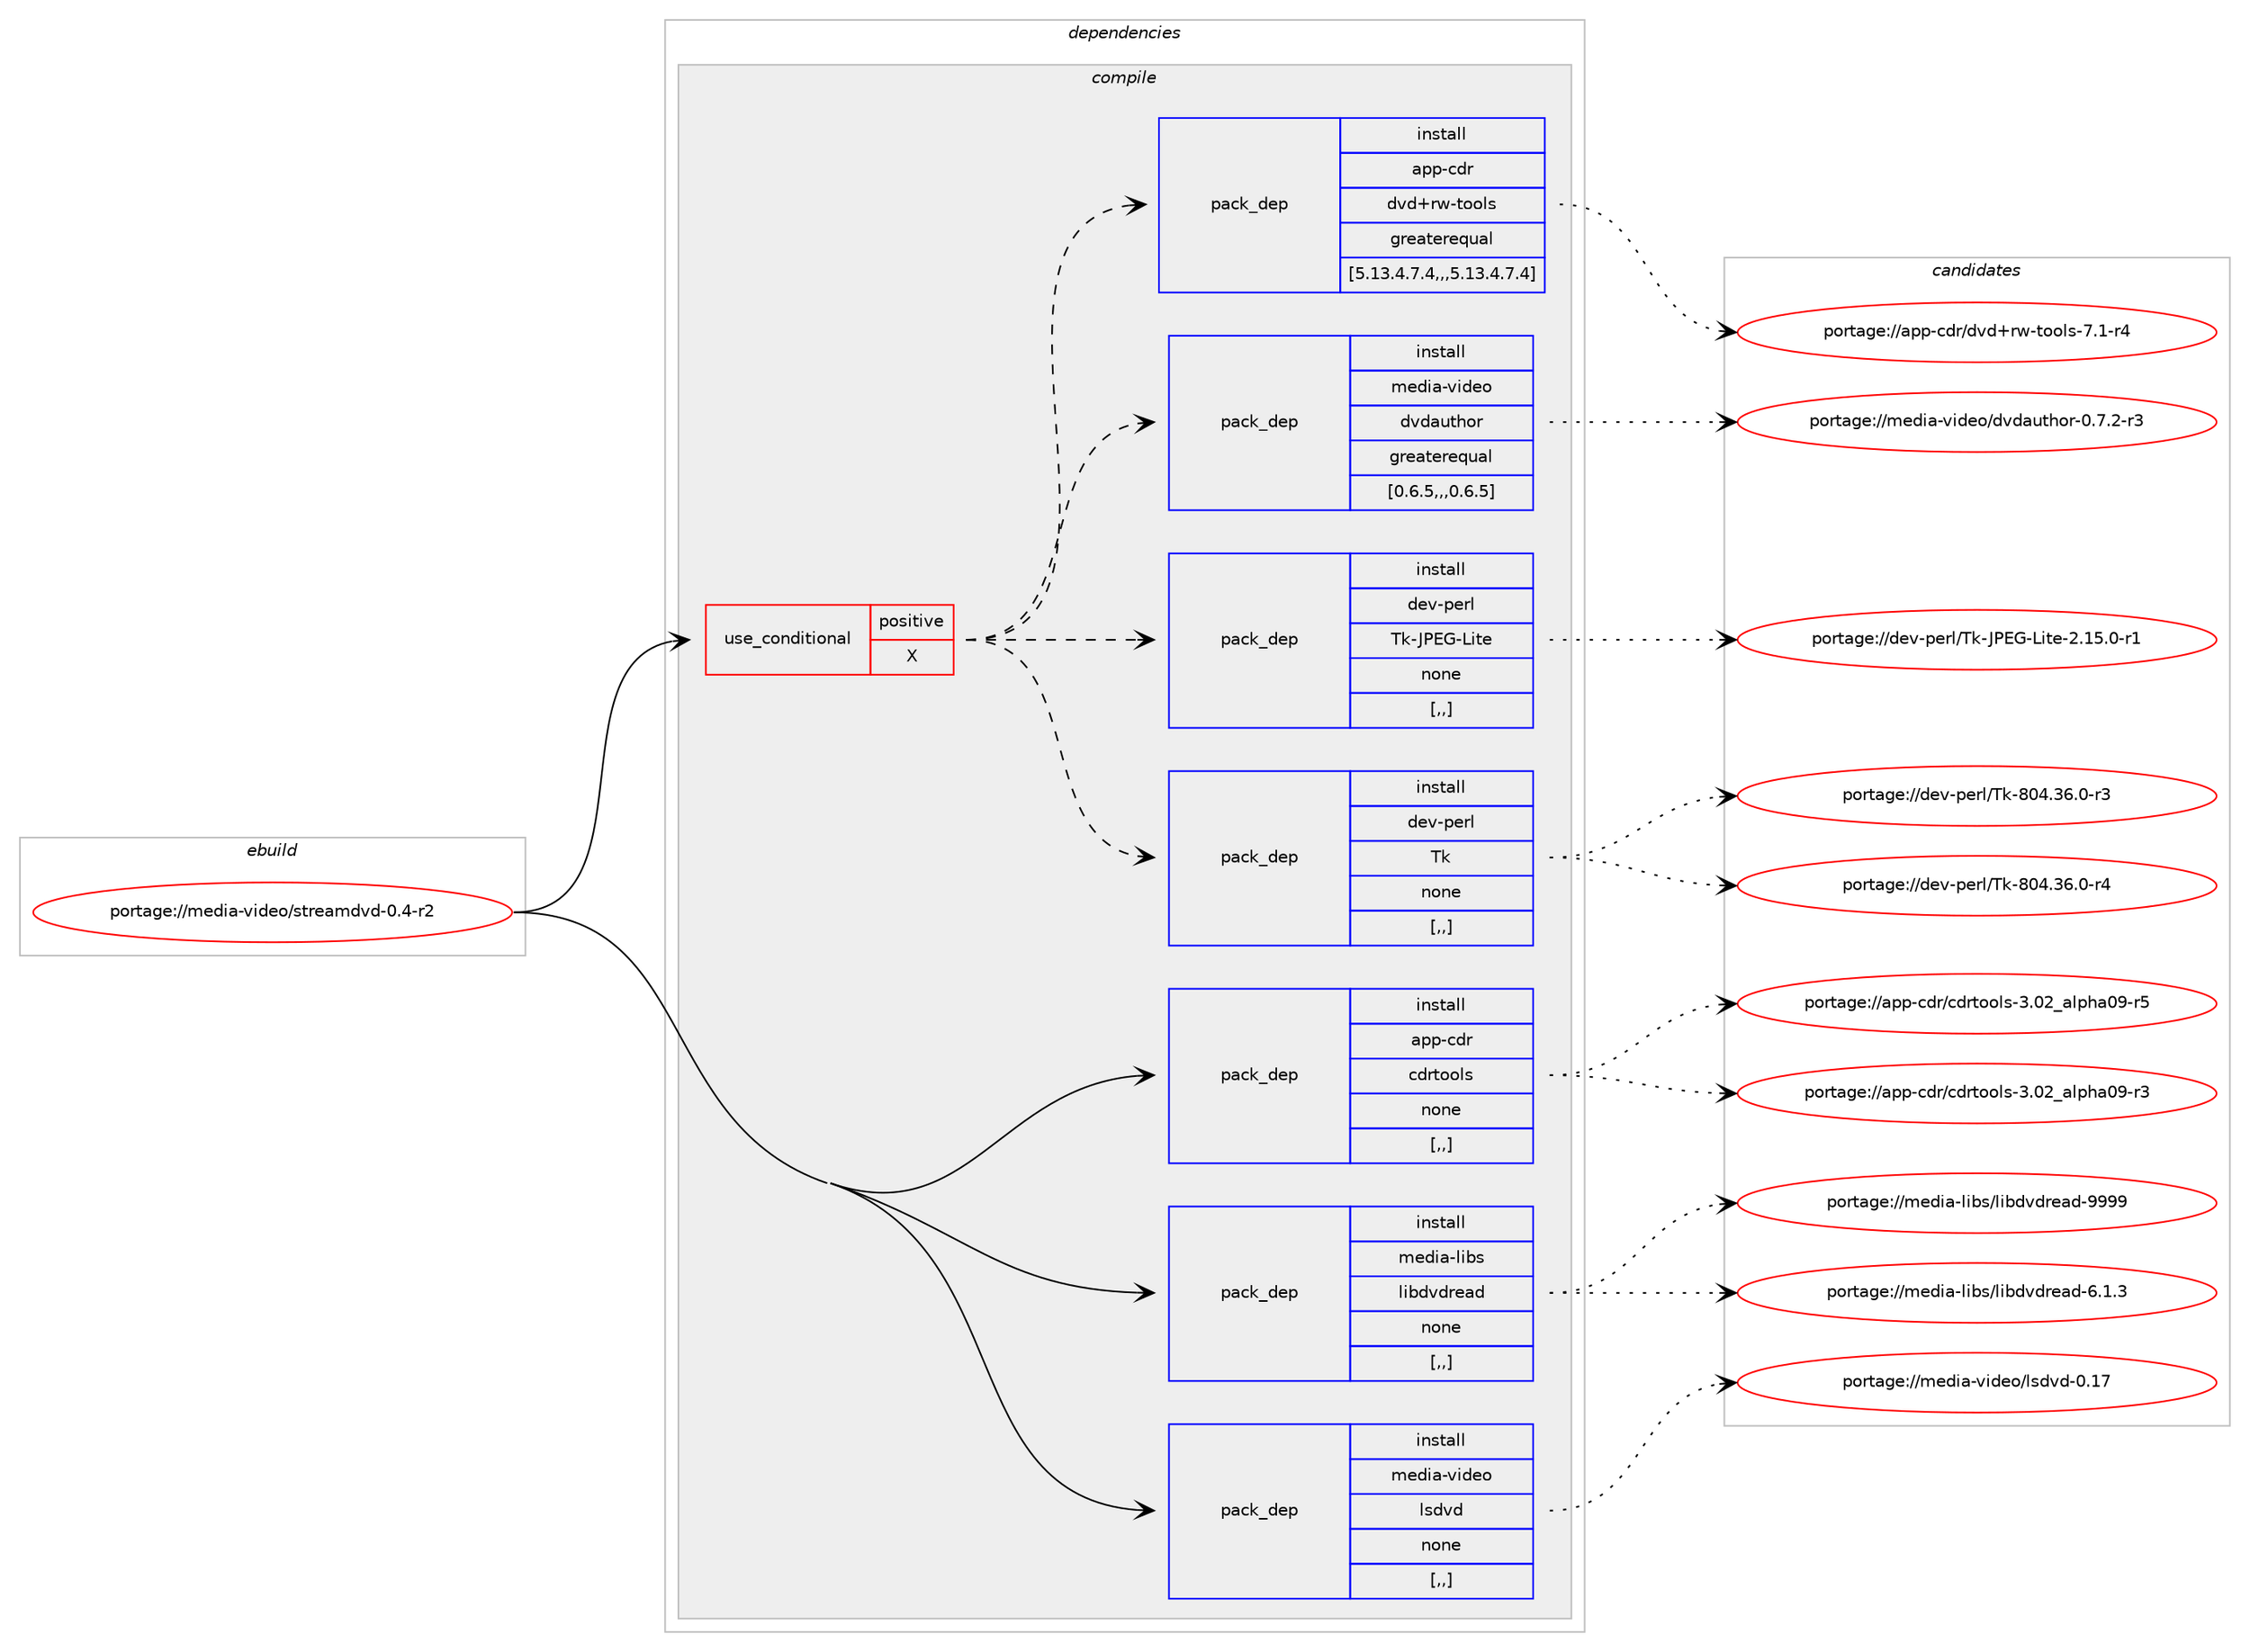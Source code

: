 digraph prolog {

# *************
# Graph options
# *************

newrank=true;
concentrate=true;
compound=true;
graph [rankdir=LR,fontname=Helvetica,fontsize=10,ranksep=1.5];#, ranksep=2.5, nodesep=0.2];
edge  [arrowhead=vee];
node  [fontname=Helvetica,fontsize=10];

# **********
# The ebuild
# **********

subgraph cluster_leftcol {
color=gray;
label=<<i>ebuild</i>>;
id [label="portage://media-video/streamdvd-0.4-r2", color=red, width=4, href="../media-video/streamdvd-0.4-r2.svg"];
}

# ****************
# The dependencies
# ****************

subgraph cluster_midcol {
color=gray;
label=<<i>dependencies</i>>;
subgraph cluster_compile {
fillcolor="#eeeeee";
style=filled;
label=<<i>compile</i>>;
subgraph cond85611 {
dependency333593 [label=<<TABLE BORDER="0" CELLBORDER="1" CELLSPACING="0" CELLPADDING="4"><TR><TD ROWSPAN="3" CELLPADDING="10">use_conditional</TD></TR><TR><TD>positive</TD></TR><TR><TD>X</TD></TR></TABLE>>, shape=none, color=red];
subgraph pack245439 {
dependency333594 [label=<<TABLE BORDER="0" CELLBORDER="1" CELLSPACING="0" CELLPADDING="4" WIDTH="220"><TR><TD ROWSPAN="6" CELLPADDING="30">pack_dep</TD></TR><TR><TD WIDTH="110">install</TD></TR><TR><TD>dev-perl</TD></TR><TR><TD>Tk</TD></TR><TR><TD>none</TD></TR><TR><TD>[,,]</TD></TR></TABLE>>, shape=none, color=blue];
}
dependency333593:e -> dependency333594:w [weight=20,style="dashed",arrowhead="vee"];
subgraph pack245440 {
dependency333595 [label=<<TABLE BORDER="0" CELLBORDER="1" CELLSPACING="0" CELLPADDING="4" WIDTH="220"><TR><TD ROWSPAN="6" CELLPADDING="30">pack_dep</TD></TR><TR><TD WIDTH="110">install</TD></TR><TR><TD>dev-perl</TD></TR><TR><TD>Tk-JPEG-Lite</TD></TR><TR><TD>none</TD></TR><TR><TD>[,,]</TD></TR></TABLE>>, shape=none, color=blue];
}
dependency333593:e -> dependency333595:w [weight=20,style="dashed",arrowhead="vee"];
subgraph pack245441 {
dependency333596 [label=<<TABLE BORDER="0" CELLBORDER="1" CELLSPACING="0" CELLPADDING="4" WIDTH="220"><TR><TD ROWSPAN="6" CELLPADDING="30">pack_dep</TD></TR><TR><TD WIDTH="110">install</TD></TR><TR><TD>media-video</TD></TR><TR><TD>dvdauthor</TD></TR><TR><TD>greaterequal</TD></TR><TR><TD>[0.6.5,,,0.6.5]</TD></TR></TABLE>>, shape=none, color=blue];
}
dependency333593:e -> dependency333596:w [weight=20,style="dashed",arrowhead="vee"];
subgraph pack245442 {
dependency333597 [label=<<TABLE BORDER="0" CELLBORDER="1" CELLSPACING="0" CELLPADDING="4" WIDTH="220"><TR><TD ROWSPAN="6" CELLPADDING="30">pack_dep</TD></TR><TR><TD WIDTH="110">install</TD></TR><TR><TD>app-cdr</TD></TR><TR><TD>dvd+rw-tools</TD></TR><TR><TD>greaterequal</TD></TR><TR><TD>[5.13.4.7.4,,,5.13.4.7.4]</TD></TR></TABLE>>, shape=none, color=blue];
}
dependency333593:e -> dependency333597:w [weight=20,style="dashed",arrowhead="vee"];
}
id:e -> dependency333593:w [weight=20,style="solid",arrowhead="vee"];
subgraph pack245443 {
dependency333598 [label=<<TABLE BORDER="0" CELLBORDER="1" CELLSPACING="0" CELLPADDING="4" WIDTH="220"><TR><TD ROWSPAN="6" CELLPADDING="30">pack_dep</TD></TR><TR><TD WIDTH="110">install</TD></TR><TR><TD>app-cdr</TD></TR><TR><TD>cdrtools</TD></TR><TR><TD>none</TD></TR><TR><TD>[,,]</TD></TR></TABLE>>, shape=none, color=blue];
}
id:e -> dependency333598:w [weight=20,style="solid",arrowhead="vee"];
subgraph pack245444 {
dependency333599 [label=<<TABLE BORDER="0" CELLBORDER="1" CELLSPACING="0" CELLPADDING="4" WIDTH="220"><TR><TD ROWSPAN="6" CELLPADDING="30">pack_dep</TD></TR><TR><TD WIDTH="110">install</TD></TR><TR><TD>media-libs</TD></TR><TR><TD>libdvdread</TD></TR><TR><TD>none</TD></TR><TR><TD>[,,]</TD></TR></TABLE>>, shape=none, color=blue];
}
id:e -> dependency333599:w [weight=20,style="solid",arrowhead="vee"];
subgraph pack245445 {
dependency333600 [label=<<TABLE BORDER="0" CELLBORDER="1" CELLSPACING="0" CELLPADDING="4" WIDTH="220"><TR><TD ROWSPAN="6" CELLPADDING="30">pack_dep</TD></TR><TR><TD WIDTH="110">install</TD></TR><TR><TD>media-video</TD></TR><TR><TD>lsdvd</TD></TR><TR><TD>none</TD></TR><TR><TD>[,,]</TD></TR></TABLE>>, shape=none, color=blue];
}
id:e -> dependency333600:w [weight=20,style="solid",arrowhead="vee"];
}
subgraph cluster_compileandrun {
fillcolor="#eeeeee";
style=filled;
label=<<i>compile and run</i>>;
}
subgraph cluster_run {
fillcolor="#eeeeee";
style=filled;
label=<<i>run</i>>;
}
}

# **************
# The candidates
# **************

subgraph cluster_choices {
rank=same;
color=gray;
label=<<i>candidates</i>>;

subgraph choice245439 {
color=black;
nodesep=1;
choice1001011184511210111410847841074556485246515446484511452 [label="portage://dev-perl/Tk-804.36.0-r4", color=red, width=4,href="../dev-perl/Tk-804.36.0-r4.svg"];
choice1001011184511210111410847841074556485246515446484511451 [label="portage://dev-perl/Tk-804.36.0-r3", color=red, width=4,href="../dev-perl/Tk-804.36.0-r3.svg"];
dependency333594:e -> choice1001011184511210111410847841074556485246515446484511452:w [style=dotted,weight="100"];
dependency333594:e -> choice1001011184511210111410847841074556485246515446484511451:w [style=dotted,weight="100"];
}
subgraph choice245440 {
color=black;
nodesep=1;
choice10010111845112101114108478410745748069714576105116101455046495346484511449 [label="portage://dev-perl/Tk-JPEG-Lite-2.15.0-r1", color=red, width=4,href="../dev-perl/Tk-JPEG-Lite-2.15.0-r1.svg"];
dependency333595:e -> choice10010111845112101114108478410745748069714576105116101455046495346484511449:w [style=dotted,weight="100"];
}
subgraph choice245441 {
color=black;
nodesep=1;
choice109101100105974511810510010111147100118100971171161041111144548465546504511451 [label="portage://media-video/dvdauthor-0.7.2-r3", color=red, width=4,href="../media-video/dvdauthor-0.7.2-r3.svg"];
dependency333596:e -> choice109101100105974511810510010111147100118100971171161041111144548465546504511451:w [style=dotted,weight="100"];
}
subgraph choice245442 {
color=black;
nodesep=1;
choice971121124599100114471001181004311411945116111111108115455546494511452 [label="portage://app-cdr/dvd+rw-tools-7.1-r4", color=red, width=4,href="../app-cdr/dvd+rw-tools-7.1-r4.svg"];
dependency333597:e -> choice971121124599100114471001181004311411945116111111108115455546494511452:w [style=dotted,weight="100"];
}
subgraph choice245443 {
color=black;
nodesep=1;
choice9711211245991001144799100114116111111108115455146485095971081121049748574511453 [label="portage://app-cdr/cdrtools-3.02_alpha09-r5", color=red, width=4,href="../app-cdr/cdrtools-3.02_alpha09-r5.svg"];
choice9711211245991001144799100114116111111108115455146485095971081121049748574511451 [label="portage://app-cdr/cdrtools-3.02_alpha09-r3", color=red, width=4,href="../app-cdr/cdrtools-3.02_alpha09-r3.svg"];
dependency333598:e -> choice9711211245991001144799100114116111111108115455146485095971081121049748574511453:w [style=dotted,weight="100"];
dependency333598:e -> choice9711211245991001144799100114116111111108115455146485095971081121049748574511451:w [style=dotted,weight="100"];
}
subgraph choice245444 {
color=black;
nodesep=1;
choice1091011001059745108105981154710810598100118100114101971004557575757 [label="portage://media-libs/libdvdread-9999", color=red, width=4,href="../media-libs/libdvdread-9999.svg"];
choice109101100105974510810598115471081059810011810011410197100455446494651 [label="portage://media-libs/libdvdread-6.1.3", color=red, width=4,href="../media-libs/libdvdread-6.1.3.svg"];
dependency333599:e -> choice1091011001059745108105981154710810598100118100114101971004557575757:w [style=dotted,weight="100"];
dependency333599:e -> choice109101100105974510810598115471081059810011810011410197100455446494651:w [style=dotted,weight="100"];
}
subgraph choice245445 {
color=black;
nodesep=1;
choice1091011001059745118105100101111471081151001181004548464955 [label="portage://media-video/lsdvd-0.17", color=red, width=4,href="../media-video/lsdvd-0.17.svg"];
dependency333600:e -> choice1091011001059745118105100101111471081151001181004548464955:w [style=dotted,weight="100"];
}
}

}
